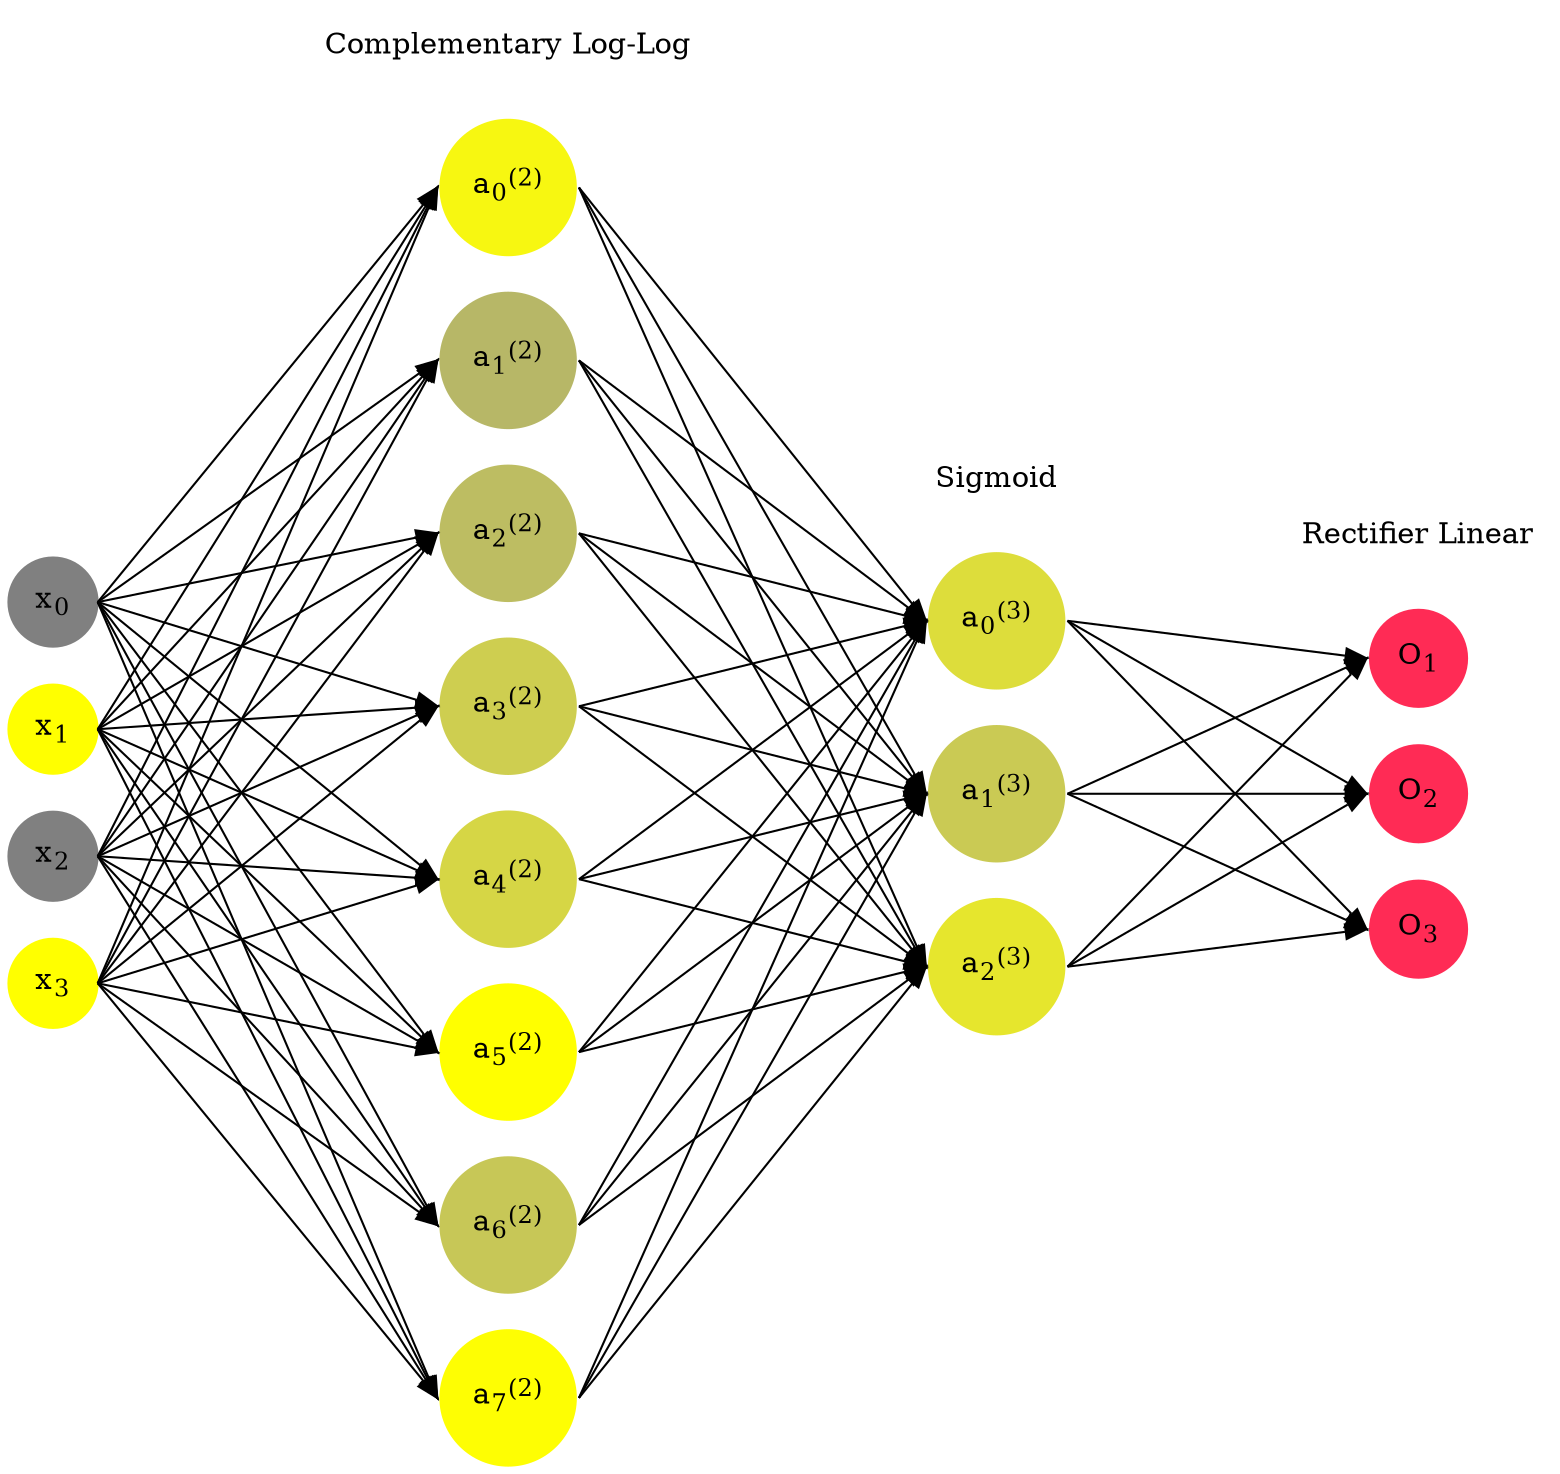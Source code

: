 digraph G {
	rankdir = LR;
	splines=false;
	edge[style=invis];
	ranksep= 1.4;
	{
	node [shape=circle, color="0.1667, 0.0, 0.5", style=filled, fillcolor="0.1667, 0.0, 0.5"];
	x0 [label=<x<sub>0</sub>>];
	}
	{
	node [shape=circle, color="0.1667, 1.0, 1.0", style=filled, fillcolor="0.1667, 1.0, 1.0"];
	x1 [label=<x<sub>1</sub>>];
	}
	{
	node [shape=circle, color="0.1667, 0.0, 0.5", style=filled, fillcolor="0.1667, 0.0, 0.5"];
	x2 [label=<x<sub>2</sub>>];
	}
	{
	node [shape=circle, color="0.1667, 1.0, 1.0", style=filled, fillcolor="0.1667, 1.0, 1.0"];
	x3 [label=<x<sub>3</sub>>];
	}
	{
	node [shape=circle, color="0.1667, 0.930489, 0.965245", style=filled, fillcolor="0.1667, 0.930489, 0.965245"];
	a02 [label=<a<sub>0</sub><sup>(2)</sup>>];
	}
	{
	node [shape=circle, color="0.1667, 0.433396, 0.716698", style=filled, fillcolor="0.1667, 0.433396, 0.716698"];
	a12 [label=<a<sub>1</sub><sup>(2)</sup>>];
	}
	{
	node [shape=circle, color="0.1667, 0.481762, 0.740881", style=filled, fillcolor="0.1667, 0.481762, 0.740881"];
	a22 [label=<a<sub>2</sub><sup>(2)</sup>>];
	}
	{
	node [shape=circle, color="0.1667, 0.609657, 0.804829", style=filled, fillcolor="0.1667, 0.609657, 0.804829"];
	a32 [label=<a<sub>3</sub><sup>(2)</sup>>];
	}
	{
	node [shape=circle, color="0.1667, 0.675238, 0.837619", style=filled, fillcolor="0.1667, 0.675238, 0.837619"];
	a42 [label=<a<sub>4</sub><sup>(2)</sup>>];
	}
	{
	node [shape=circle, color="0.1667, 0.999999, 1.000000", style=filled, fillcolor="0.1667, 0.999999, 1.000000"];
	a52 [label=<a<sub>5</sub><sup>(2)</sup>>];
	}
	{
	node [shape=circle, color="0.1667, 0.561801, 0.780901", style=filled, fillcolor="0.1667, 0.561801, 0.780901"];
	a62 [label=<a<sub>6</sub><sup>(2)</sup>>];
	}
	{
	node [shape=circle, color="0.1667, 0.985471, 0.992735", style=filled, fillcolor="0.1667, 0.985471, 0.992735"];
	a72 [label=<a<sub>7</sub><sup>(2)</sup>>];
	}
	{
	node [shape=circle, color="0.1667, 0.734049, 0.867024", style=filled, fillcolor="0.1667, 0.734049, 0.867024"];
	a03 [label=<a<sub>0</sub><sup>(3)</sup>>];
	}
	{
	node [shape=circle, color="0.1667, 0.580418, 0.790209", style=filled, fillcolor="0.1667, 0.580418, 0.790209"];
	a13 [label=<a<sub>1</sub><sup>(3)</sup>>];
	}
	{
	node [shape=circle, color="0.1667, 0.800816, 0.900408", style=filled, fillcolor="0.1667, 0.800816, 0.900408"];
	a23 [label=<a<sub>2</sub><sup>(3)</sup>>];
	}
	{
	node [shape=circle, color="0.9667, 0.83, 1.0", style=filled, fillcolor="0.9667, 0.83, 1.0"];
	O1 [label=<O<sub>1</sub>>];
	}
	{
	node [shape=circle, color="0.9667, 0.83, 1.0", style=filled, fillcolor="0.9667, 0.83, 1.0"];
	O2 [label=<O<sub>2</sub>>];
	}
	{
	node [shape=circle, color="0.9667, 0.83, 1.0", style=filled, fillcolor="0.9667, 0.83, 1.0"];
	O3 [label=<O<sub>3</sub>>];
	}
	{
	rank=same;
	x0->x1->x2->x3;
	}
	{
	rank=same;
	a02->a12->a22->a32->a42->a52->a62->a72;
	}
	{
	rank=same;
	a03->a13->a23;
	}
	{
	rank=same;
	O1->O2->O3;
	}
	l1 [shape=plaintext,label="Complementary Log-Log"];
	l1->a02;
	{rank=same; l1;a02};
	l2 [shape=plaintext,label="Sigmoid"];
	l2->a03;
	{rank=same; l2;a03};
	l3 [shape=plaintext,label="Rectifier Linear"];
	l3->O1;
	{rank=same; l3;O1};
edge[style=solid, tailport=e, headport=w];
	{x0;x1;x2;x3} -> {a02;a12;a22;a32;a42;a52;a62;a72};
	{a02;a12;a22;a32;a42;a52;a62;a72} -> {a03;a13;a23};
	{a03;a13;a23} -> {O1,O2,O3};
}